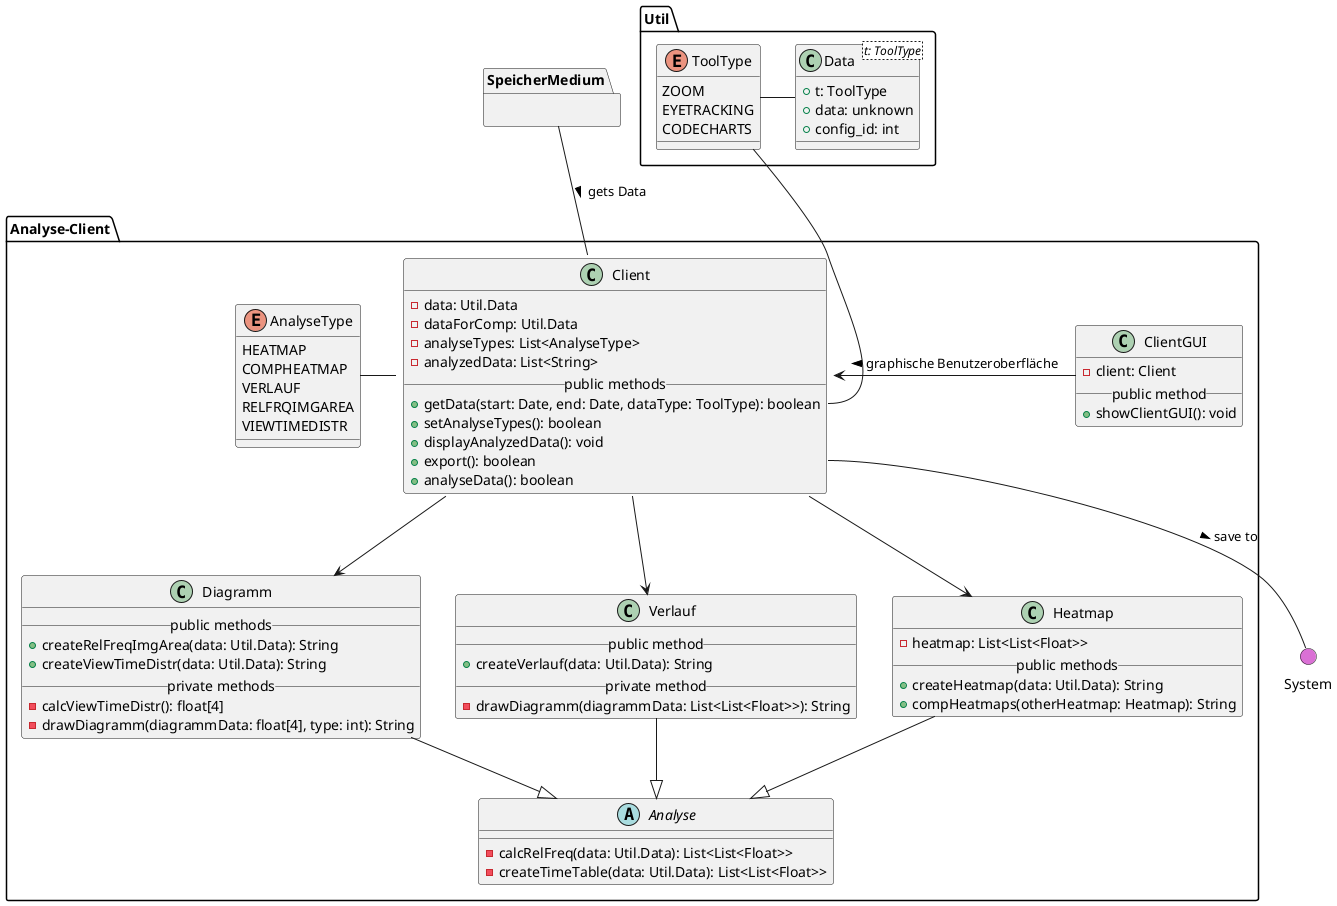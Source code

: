 @startuml analyseclient

' === ANALYSE CLIENT ===
package Analyse-Client{
  
  ' Client
  class Client {
    - data: Util.Data
    - dataForComp: Util.Data
    - analyseTypes: List<AnalyseType>
    - analyzedData: List<String>
    __public methods__
    + getData(start: Date, end: Date, dataType: ToolType): boolean
    + setAnalyseTypes(): boolean
    + displayAnalyzedData(): void
    + export(): boolean
    + analyseData(): boolean
  }

  ' Analyse
  abstract Analyse {
    - calcRelFreq(data: Util.Data): List<List<Float>>
    - createTimeTable(data: Util.Data): List<List<Float>>
  }

  ' Heatmap
  class Heatmap {
    - heatmap: List<List<Float>>
    __public methods__
    + createHeatmap(data: Util.Data): String
    + compHeatmaps(otherHeatmap: Heatmap): String
  }

  ' Verlauf
  class Verlauf {
    __public method__
    + createVerlauf(data: Util.Data): String
    __private method__
    - drawDiagramm(diagrammData: List<List<Float>>): String
  }

  ' Diagramm
  class Diagramm {
    __public methods__
    + createRelFreqImgArea(data: Util.Data): String
    + createViewTimeDistr(data: Util.Data): String
    __private methods__
    - calcViewTimeDistr(): float[4]
    - drawDiagramm(diagrammData: float[4], type: int): String
  }

  ' Type
  enum AnalyseType {
    HEATMAP
    COMPHEATMAP
    VERLAUF
    RELFRQIMGAREA
    VIEWTIMEDISTR
  }

  ' ClientGUI
  class ClientGUI {
    - client: Client
    __public method__
    + showClientGUI(): void
  }

  ' Vererbung
  Analyse <|-u- Heatmap
  Analyse <|-u- Verlauf
  Analyse <|-u- Diagramm

  ' Interaktionen
  Client -d-> Heatmap 
  Client -d-> Verlauf
  Client -d-> Diagramm
  Client -l- AnalyseType
  Client <-r- ClientGUI : < graphische Benutzeroberfläche

}

' Blackbox
package SpeicherMedium {}

package Util {
  
  ' Typen der erhobenen Daten
  enum ToolType {
    ZOOM
    EYETRACKING
    CODECHARTS
  }

  ' Daten
  class Data<t: ToolType> {
    + t: ToolType
    + data: unknown
    + config_id: int
  }

  ' Interaktionen
  Data -l- ToolType
}

() System #DA70D5

' Interaktionen
Client::getData -u- ToolType
Client::export -- System: > save to
Client -u- SpeicherMedium : < gets Data

@enduml
